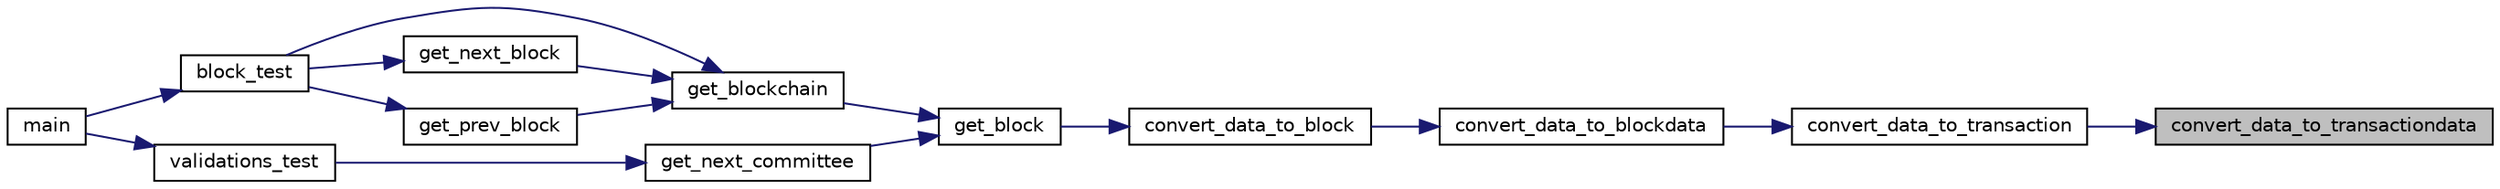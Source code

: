 digraph "convert_data_to_transactiondata"
{
 // LATEX_PDF_SIZE
  edge [fontname="Helvetica",fontsize="10",labelfontname="Helvetica",labelfontsize="10"];
  node [fontname="Helvetica",fontsize="10",shape=record];
  rankdir="RL";
  Node1 [label="convert_data_to_transactiondata",height=0.2,width=0.4,color="black", fillcolor="grey75", style="filled", fontcolor="black",tooltip=" "];
  Node1 -> Node2 [dir="back",color="midnightblue",fontsize="10",style="solid",fontname="Helvetica"];
  Node2 [label="convert_data_to_transaction",height=0.2,width=0.4,color="black", fillcolor="white", style="filled",URL="$block_8c.html#a2093f169febc7a7d1bd0fbf024f94555",tooltip=" "];
  Node2 -> Node3 [dir="back",color="midnightblue",fontsize="10",style="solid",fontname="Helvetica"];
  Node3 [label="convert_data_to_blockdata",height=0.2,width=0.4,color="black", fillcolor="white", style="filled",URL="$block_8c.html#ae583c8db9c8e372296a4393e257c3917",tooltip=" "];
  Node3 -> Node4 [dir="back",color="midnightblue",fontsize="10",style="solid",fontname="Helvetica"];
  Node4 [label="convert_data_to_block",height=0.2,width=0.4,color="black", fillcolor="white", style="filled",URL="$block_8c.html#ac5e925fca9d00c2b763065e4efecb334",tooltip=" "];
  Node4 -> Node5 [dir="back",color="midnightblue",fontsize="10",style="solid",fontname="Helvetica"];
  Node5 [label="get_block",height=0.2,width=0.4,color="black", fillcolor="white", style="filled",URL="$block_8c.html#a32140266e4b385f64860944a5edd0153",tooltip=" "];
  Node5 -> Node6 [dir="back",color="midnightblue",fontsize="10",style="solid",fontname="Helvetica"];
  Node6 [label="get_blockchain",height=0.2,width=0.4,color="black", fillcolor="white", style="filled",URL="$block_8c.html#af572e8ef23f600c0a62f716e780c813b",tooltip="Loads a blockchain object with a padding of 'nb_chunk'."];
  Node6 -> Node7 [dir="back",color="midnightblue",fontsize="10",style="solid",fontname="Helvetica"];
  Node7 [label="block_test",height=0.2,width=0.4,color="black", fillcolor="white", style="filled",URL="$block__test_8h.html#ad83790a3d08aff3d0de25b9a76e474c4",tooltip=" "];
  Node7 -> Node8 [dir="back",color="midnightblue",fontsize="10",style="solid",fontname="Helvetica"];
  Node8 [label="main",height=0.2,width=0.4,color="black", fillcolor="white", style="filled",URL="$unit__testing_8c.html#ae66f6b31b5ad750f1fe042a706a4e3d4",tooltip=" "];
  Node6 -> Node9 [dir="back",color="midnightblue",fontsize="10",style="solid",fontname="Helvetica"];
  Node9 [label="get_next_block",height=0.2,width=0.4,color="black", fillcolor="white", style="filled",URL="$block_8c.html#a5a63c778922af92cc7cca82db0aa7642",tooltip="For a block of height h, returns the block of height h+1"];
  Node9 -> Node7 [dir="back",color="midnightblue",fontsize="10",style="solid",fontname="Helvetica"];
  Node6 -> Node10 [dir="back",color="midnightblue",fontsize="10",style="solid",fontname="Helvetica"];
  Node10 [label="get_prev_block",height=0.2,width=0.4,color="black", fillcolor="white", style="filled",URL="$block_8c.html#afa89e120ede17e486633e4005ccf44f1",tooltip="For a block of height h, return the block of height h-1"];
  Node10 -> Node7 [dir="back",color="midnightblue",fontsize="10",style="solid",fontname="Helvetica"];
  Node5 -> Node11 [dir="back",color="midnightblue",fontsize="10",style="solid",fontname="Helvetica"];
  Node11 [label="get_next_committee",height=0.2,width=0.4,color="black", fillcolor="white", style="filled",URL="$validations_8c.html#a96d9964840289a425328257dd9a4c106",tooltip="Get the 'next block' validators RSA public keys."];
  Node11 -> Node12 [dir="back",color="midnightblue",fontsize="10",style="solid",fontname="Helvetica"];
  Node12 [label="validations_test",height=0.2,width=0.4,color="black", fillcolor="white", style="filled",URL="$validations__test_8c.html#ab838b4317c66f7c0e811c0bb3b595d2f",tooltip=" "];
  Node12 -> Node8 [dir="back",color="midnightblue",fontsize="10",style="solid",fontname="Helvetica"];
}
